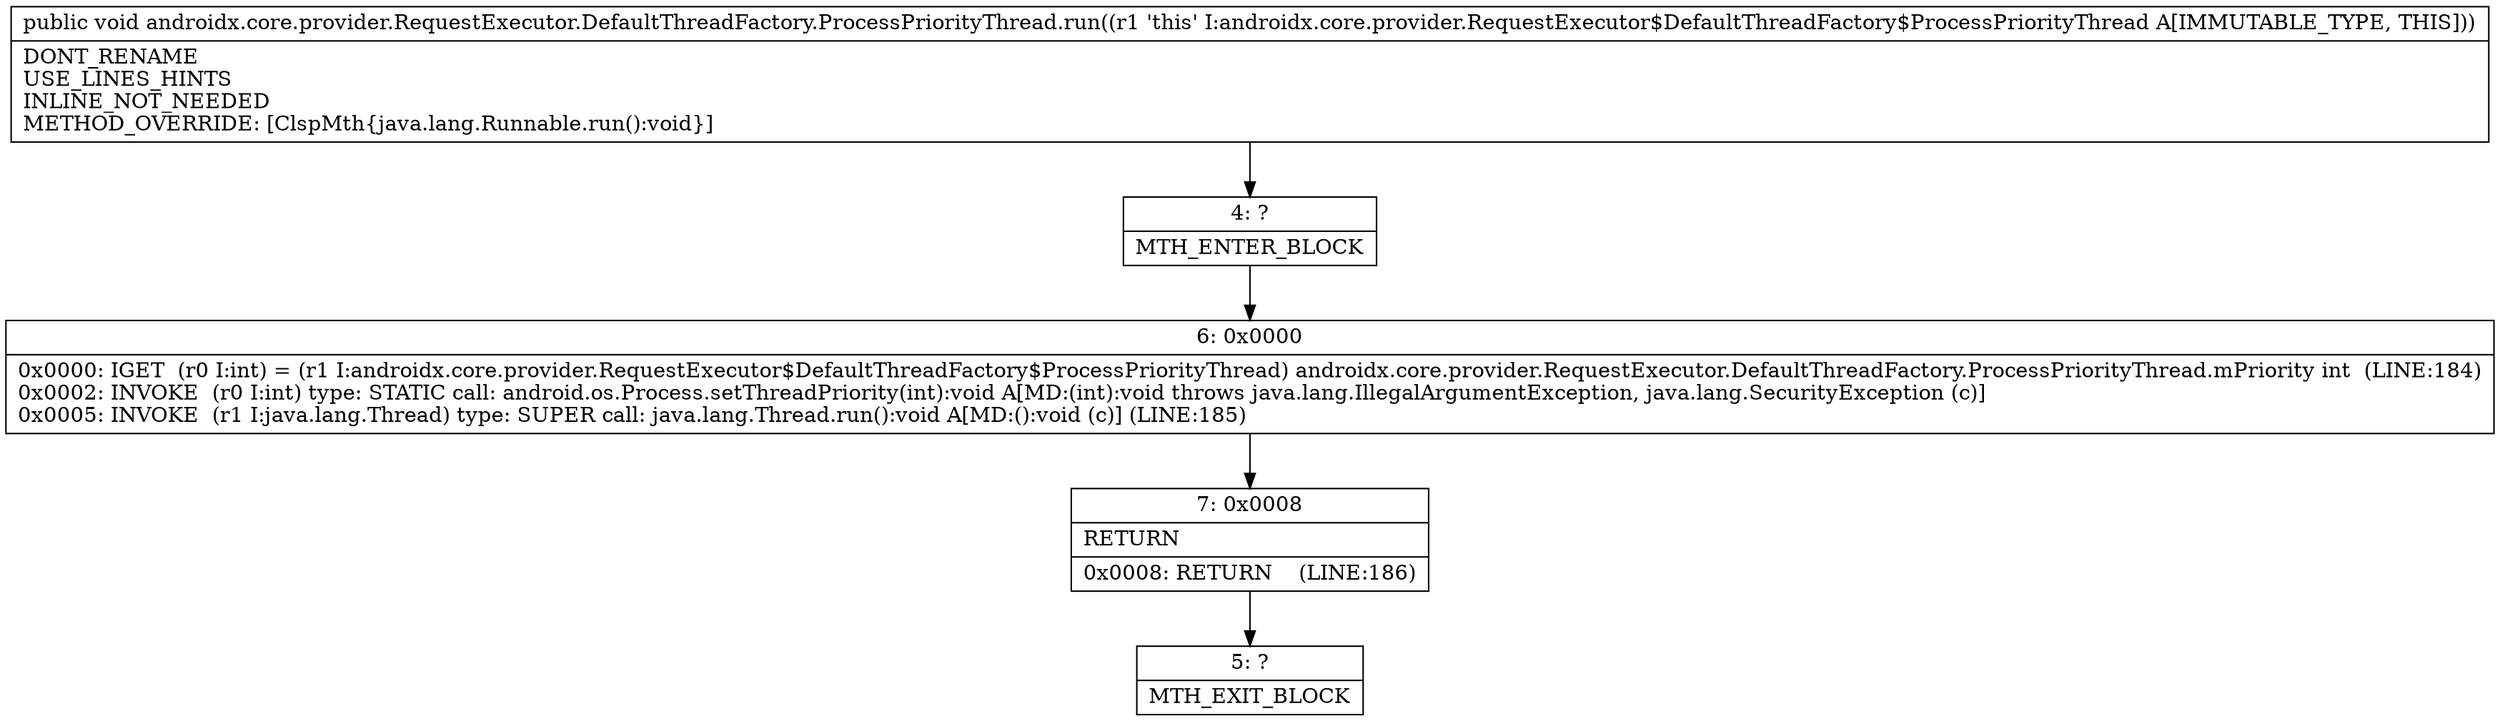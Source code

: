 digraph "CFG forandroidx.core.provider.RequestExecutor.DefaultThreadFactory.ProcessPriorityThread.run()V" {
Node_4 [shape=record,label="{4\:\ ?|MTH_ENTER_BLOCK\l}"];
Node_6 [shape=record,label="{6\:\ 0x0000|0x0000: IGET  (r0 I:int) = (r1 I:androidx.core.provider.RequestExecutor$DefaultThreadFactory$ProcessPriorityThread) androidx.core.provider.RequestExecutor.DefaultThreadFactory.ProcessPriorityThread.mPriority int  (LINE:184)\l0x0002: INVOKE  (r0 I:int) type: STATIC call: android.os.Process.setThreadPriority(int):void A[MD:(int):void throws java.lang.IllegalArgumentException, java.lang.SecurityException (c)]\l0x0005: INVOKE  (r1 I:java.lang.Thread) type: SUPER call: java.lang.Thread.run():void A[MD:():void (c)] (LINE:185)\l}"];
Node_7 [shape=record,label="{7\:\ 0x0008|RETURN\l|0x0008: RETURN    (LINE:186)\l}"];
Node_5 [shape=record,label="{5\:\ ?|MTH_EXIT_BLOCK\l}"];
MethodNode[shape=record,label="{public void androidx.core.provider.RequestExecutor.DefaultThreadFactory.ProcessPriorityThread.run((r1 'this' I:androidx.core.provider.RequestExecutor$DefaultThreadFactory$ProcessPriorityThread A[IMMUTABLE_TYPE, THIS]))  | DONT_RENAME\lUSE_LINES_HINTS\lINLINE_NOT_NEEDED\lMETHOD_OVERRIDE: [ClspMth\{java.lang.Runnable.run():void\}]\l}"];
MethodNode -> Node_4;Node_4 -> Node_6;
Node_6 -> Node_7;
Node_7 -> Node_5;
}

